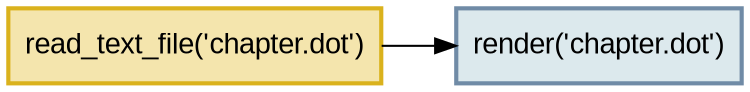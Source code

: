 digraph {
graph [rankdir=LR];
node [fontname=Arial shape=rect penwidth=2 color="#DAB21D"
      style=filled fillcolor="#F4E5AD"]
{rank=same
"read_text_file('chapter.dot')"
}
node [shape=rect penwidth=2 color="#708BA6"
      style=filled fillcolor="#DCE9ED"]
{rank=same
"render('chapter.dot')"
}
node [shape=oval penwidth=0 style=filled fillcolor="#E8EED2"
      margin="0.05,0"]
"read_text_file('chapter.dot')" -> "render('chapter.dot')"
}